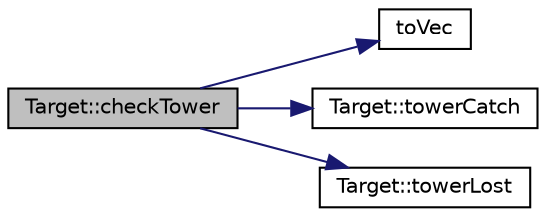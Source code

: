 digraph G
{
  edge [fontname="Helvetica",fontsize="10",labelfontname="Helvetica",labelfontsize="10"];
  node [fontname="Helvetica",fontsize="10",shape=record];
  rankdir="LR";
  Node1 [label="Target::checkTower",height=0.2,width=0.4,color="black", fillcolor="grey75", style="filled" fontcolor="black"];
  Node1 -> Node2 [color="midnightblue",fontsize="10",style="solid",fontname="Helvetica"];
  Node2 [label="toVec",height=0.2,width=0.4,color="black", fillcolor="white", style="filled",URL="$tools_8h.html#a8dfdc7a5f23df015bdc2dd317531c528",tooltip="Convert a QPoint in a b2Vec2."];
  Node1 -> Node3 [color="midnightblue",fontsize="10",style="solid",fontname="Helvetica"];
  Node3 [label="Target::towerCatch",height=0.2,width=0.4,color="black", fillcolor="white", style="filled",URL="$classTarget.html#a4c61106b4a053a51cb082cfb1346b836"];
  Node1 -> Node4 [color="midnightblue",fontsize="10",style="solid",fontname="Helvetica"];
  Node4 [label="Target::towerLost",height=0.2,width=0.4,color="black", fillcolor="white", style="filled",URL="$classTarget.html#a9ee65b2e9bf4c3aae26c6974442a6716"];
}
